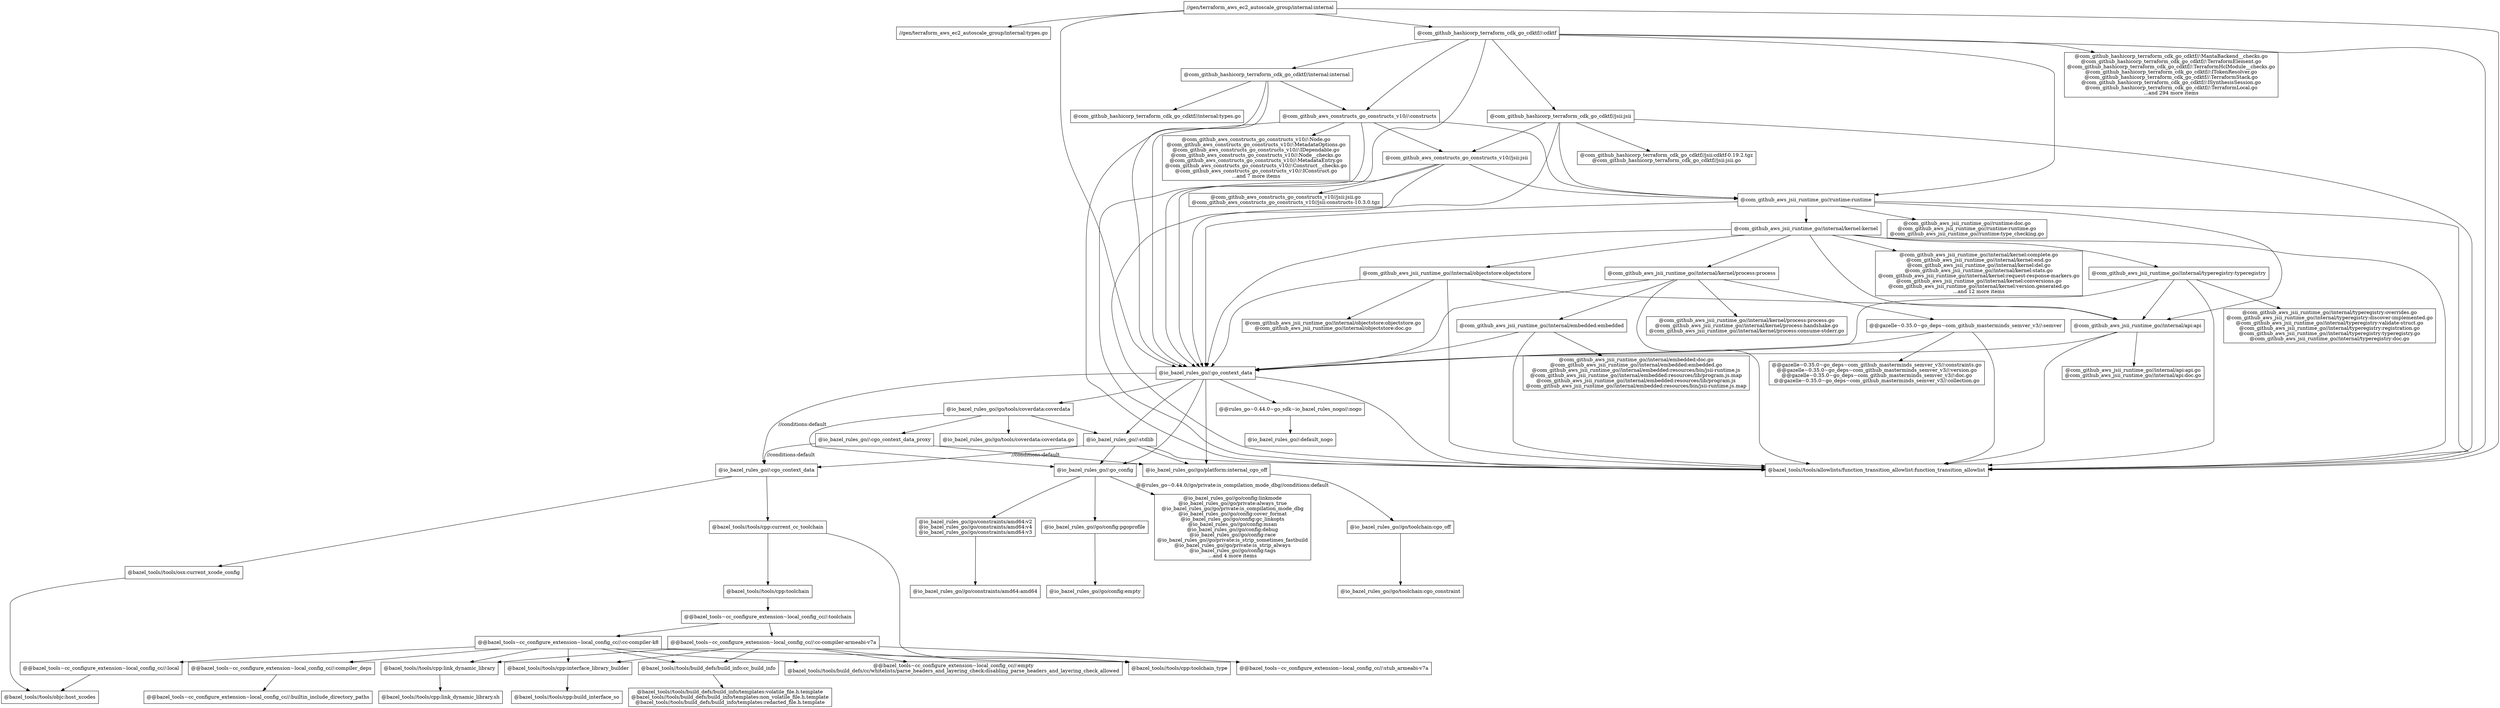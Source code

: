 digraph mygraph {
  node [shape=box];
  "//gen/terraform_aws_ec2_autoscale_group/internal:internal"
  "//gen/terraform_aws_ec2_autoscale_group/internal:internal" -> "//gen/terraform_aws_ec2_autoscale_group/internal:types.go"
  "//gen/terraform_aws_ec2_autoscale_group/internal:internal" -> "@com_github_hashicorp_terraform_cdk_go_cdktf//:cdktf"
  "//gen/terraform_aws_ec2_autoscale_group/internal:internal" -> "@io_bazel_rules_go//:go_context_data"
  "//gen/terraform_aws_ec2_autoscale_group/internal:internal" -> "@bazel_tools//tools/allowlists/function_transition_allowlist:function_transition_allowlist"
  "//gen/terraform_aws_ec2_autoscale_group/internal:types.go"
  "@com_github_hashicorp_terraform_cdk_go_cdktf//:cdktf"
  "@com_github_hashicorp_terraform_cdk_go_cdktf//:cdktf" -> "@com_github_hashicorp_terraform_cdk_go_cdktf//:MantaBackend__checks.go\n@com_github_hashicorp_terraform_cdk_go_cdktf//:TerraformElement.go\n@com_github_hashicorp_terraform_cdk_go_cdktf//:TerraformHclModule__checks.go\n@com_github_hashicorp_terraform_cdk_go_cdktf//:ITokenResolver.go\n@com_github_hashicorp_terraform_cdk_go_cdktf//:TerraformStack.go\n@com_github_hashicorp_terraform_cdk_go_cdktf//:ISynthesisSession.go\n@com_github_hashicorp_terraform_cdk_go_cdktf//:TerraformLocal.go\n...and 294 more items"
  "@com_github_hashicorp_terraform_cdk_go_cdktf//:cdktf" -> "@com_github_aws_constructs_go_constructs_v10//:constructs"
  "@com_github_hashicorp_terraform_cdk_go_cdktf//:cdktf" -> "@io_bazel_rules_go//:go_context_data"
  "@com_github_hashicorp_terraform_cdk_go_cdktf//:cdktf" -> "@bazel_tools//tools/allowlists/function_transition_allowlist:function_transition_allowlist"
  "@com_github_hashicorp_terraform_cdk_go_cdktf//:cdktf" -> "@com_github_aws_jsii_runtime_go//runtime:runtime"
  "@com_github_hashicorp_terraform_cdk_go_cdktf//:cdktf" -> "@com_github_hashicorp_terraform_cdk_go_cdktf//internal:internal"
  "@com_github_hashicorp_terraform_cdk_go_cdktf//:cdktf" -> "@com_github_hashicorp_terraform_cdk_go_cdktf//jsii:jsii"
  "@com_github_hashicorp_terraform_cdk_go_cdktf//jsii:jsii"
  "@com_github_hashicorp_terraform_cdk_go_cdktf//jsii:jsii" -> "@com_github_hashicorp_terraform_cdk_go_cdktf//jsii:cdktf-0.19.2.tgz\n@com_github_hashicorp_terraform_cdk_go_cdktf//jsii:jsii.go"
  "@com_github_hashicorp_terraform_cdk_go_cdktf//jsii:jsii" -> "@com_github_aws_constructs_go_constructs_v10//jsii:jsii"
  "@com_github_hashicorp_terraform_cdk_go_cdktf//jsii:jsii" -> "@bazel_tools//tools/allowlists/function_transition_allowlist:function_transition_allowlist"
  "@com_github_hashicorp_terraform_cdk_go_cdktf//jsii:jsii" -> "@io_bazel_rules_go//:go_context_data"
  "@com_github_hashicorp_terraform_cdk_go_cdktf//jsii:jsii" -> "@com_github_aws_jsii_runtime_go//runtime:runtime"
  "@com_github_hashicorp_terraform_cdk_go_cdktf//jsii:cdktf-0.19.2.tgz\n@com_github_hashicorp_terraform_cdk_go_cdktf//jsii:jsii.go"
  "@com_github_hashicorp_terraform_cdk_go_cdktf//:MantaBackend__checks.go\n@com_github_hashicorp_terraform_cdk_go_cdktf//:TerraformElement.go\n@com_github_hashicorp_terraform_cdk_go_cdktf//:TerraformHclModule__checks.go\n@com_github_hashicorp_terraform_cdk_go_cdktf//:ITokenResolver.go\n@com_github_hashicorp_terraform_cdk_go_cdktf//:TerraformStack.go\n@com_github_hashicorp_terraform_cdk_go_cdktf//:ISynthesisSession.go\n@com_github_hashicorp_terraform_cdk_go_cdktf//:TerraformLocal.go\n...and 294 more items"
  "@com_github_hashicorp_terraform_cdk_go_cdktf//internal:internal"
  "@com_github_hashicorp_terraform_cdk_go_cdktf//internal:internal" -> "@com_github_hashicorp_terraform_cdk_go_cdktf//internal:types.go"
  "@com_github_hashicorp_terraform_cdk_go_cdktf//internal:internal" -> "@bazel_tools//tools/allowlists/function_transition_allowlist:function_transition_allowlist"
  "@com_github_hashicorp_terraform_cdk_go_cdktf//internal:internal" -> "@io_bazel_rules_go//:go_context_data"
  "@com_github_hashicorp_terraform_cdk_go_cdktf//internal:internal" -> "@com_github_aws_constructs_go_constructs_v10//:constructs"
  "@com_github_aws_constructs_go_constructs_v10//:constructs"
  "@com_github_aws_constructs_go_constructs_v10//:constructs" -> "@com_github_aws_constructs_go_constructs_v10//:Node.go\n@com_github_aws_constructs_go_constructs_v10//:MetadataOptions.go\n@com_github_aws_constructs_go_constructs_v10//:IDependable.go\n@com_github_aws_constructs_go_constructs_v10//:Node__checks.go\n@com_github_aws_constructs_go_constructs_v10//:MetadataEntry.go\n@com_github_aws_constructs_go_constructs_v10//:Construct__checks.go\n@com_github_aws_constructs_go_constructs_v10//:IConstruct.go\n...and 7 more items"
  "@com_github_aws_constructs_go_constructs_v10//:constructs" -> "@io_bazel_rules_go//:go_context_data"
  "@com_github_aws_constructs_go_constructs_v10//:constructs" -> "@com_github_aws_constructs_go_constructs_v10//jsii:jsii"
  "@com_github_aws_constructs_go_constructs_v10//:constructs" -> "@com_github_aws_jsii_runtime_go//runtime:runtime"
  "@com_github_aws_constructs_go_constructs_v10//:constructs" -> "@bazel_tools//tools/allowlists/function_transition_allowlist:function_transition_allowlist"
  "@com_github_aws_constructs_go_constructs_v10//jsii:jsii"
  "@com_github_aws_constructs_go_constructs_v10//jsii:jsii" -> "@com_github_aws_constructs_go_constructs_v10//jsii:jsii.go\n@com_github_aws_constructs_go_constructs_v10//jsii:constructs-10.3.0.tgz"
  "@com_github_aws_constructs_go_constructs_v10//jsii:jsii" -> "@bazel_tools//tools/allowlists/function_transition_allowlist:function_transition_allowlist"
  "@com_github_aws_constructs_go_constructs_v10//jsii:jsii" -> "@io_bazel_rules_go//:go_context_data"
  "@com_github_aws_constructs_go_constructs_v10//jsii:jsii" -> "@com_github_aws_jsii_runtime_go//runtime:runtime"
  "@com_github_aws_jsii_runtime_go//runtime:runtime"
  "@com_github_aws_jsii_runtime_go//runtime:runtime" -> "@com_github_aws_jsii_runtime_go//runtime:doc.go\n@com_github_aws_jsii_runtime_go//runtime:runtime.go\n@com_github_aws_jsii_runtime_go//runtime:type_checking.go"
  "@com_github_aws_jsii_runtime_go//runtime:runtime" -> "@bazel_tools//tools/allowlists/function_transition_allowlist:function_transition_allowlist"
  "@com_github_aws_jsii_runtime_go//runtime:runtime" -> "@io_bazel_rules_go//:go_context_data"
  "@com_github_aws_jsii_runtime_go//runtime:runtime" -> "@com_github_aws_jsii_runtime_go//internal/kernel:kernel"
  "@com_github_aws_jsii_runtime_go//runtime:runtime" -> "@com_github_aws_jsii_runtime_go//internal/api:api"
  "@com_github_aws_jsii_runtime_go//internal/kernel:kernel"
  "@com_github_aws_jsii_runtime_go//internal/kernel:kernel" -> "@com_github_aws_jsii_runtime_go//internal/kernel:complete.go\n@com_github_aws_jsii_runtime_go//internal/kernel:end.go\n@com_github_aws_jsii_runtime_go//internal/kernel:del.go\n@com_github_aws_jsii_runtime_go//internal/kernel:stats.go\n@com_github_aws_jsii_runtime_go//internal/kernel:request-response-markers.go\n@com_github_aws_jsii_runtime_go//internal/kernel:conversions.go\n@com_github_aws_jsii_runtime_go//internal/kernel:version.generated.go\n...and 12 more items"
  "@com_github_aws_jsii_runtime_go//internal/kernel:kernel" -> "@bazel_tools//tools/allowlists/function_transition_allowlist:function_transition_allowlist"
  "@com_github_aws_jsii_runtime_go//internal/kernel:kernel" -> "@io_bazel_rules_go//:go_context_data"
  "@com_github_aws_jsii_runtime_go//internal/kernel:kernel" -> "@com_github_aws_jsii_runtime_go//internal/typeregistry:typeregistry"
  "@com_github_aws_jsii_runtime_go//internal/kernel:kernel" -> "@com_github_aws_jsii_runtime_go//internal/api:api"
  "@com_github_aws_jsii_runtime_go//internal/kernel:kernel" -> "@com_github_aws_jsii_runtime_go//internal/kernel/process:process"
  "@com_github_aws_jsii_runtime_go//internal/kernel:kernel" -> "@com_github_aws_jsii_runtime_go//internal/objectstore:objectstore"
  "@com_github_aws_jsii_runtime_go//internal/objectstore:objectstore"
  "@com_github_aws_jsii_runtime_go//internal/objectstore:objectstore" -> "@com_github_aws_jsii_runtime_go//internal/objectstore:objectstore.go\n@com_github_aws_jsii_runtime_go//internal/objectstore:doc.go"
  "@com_github_aws_jsii_runtime_go//internal/objectstore:objectstore" -> "@com_github_aws_jsii_runtime_go//internal/api:api"
  "@com_github_aws_jsii_runtime_go//internal/objectstore:objectstore" -> "@bazel_tools//tools/allowlists/function_transition_allowlist:function_transition_allowlist"
  "@com_github_aws_jsii_runtime_go//internal/objectstore:objectstore" -> "@io_bazel_rules_go//:go_context_data"
  "@com_github_aws_jsii_runtime_go//internal/objectstore:objectstore.go\n@com_github_aws_jsii_runtime_go//internal/objectstore:doc.go"
  "@com_github_aws_jsii_runtime_go//internal/kernel/process:process"
  "@com_github_aws_jsii_runtime_go//internal/kernel/process:process" -> "@com_github_aws_jsii_runtime_go//internal/kernel/process:process.go\n@com_github_aws_jsii_runtime_go//internal/kernel/process:handshake.go\n@com_github_aws_jsii_runtime_go//internal/kernel/process:consume-stderr.go"
  "@com_github_aws_jsii_runtime_go//internal/kernel/process:process" -> "@bazel_tools//tools/allowlists/function_transition_allowlist:function_transition_allowlist"
  "@com_github_aws_jsii_runtime_go//internal/kernel/process:process" -> "@io_bazel_rules_go//:go_context_data"
  "@com_github_aws_jsii_runtime_go//internal/kernel/process:process" -> "@@gazelle~0.35.0~go_deps~com_github_masterminds_semver_v3//:semver"
  "@com_github_aws_jsii_runtime_go//internal/kernel/process:process" -> "@com_github_aws_jsii_runtime_go//internal/embedded:embedded"
  "@com_github_aws_jsii_runtime_go//internal/embedded:embedded"
  "@com_github_aws_jsii_runtime_go//internal/embedded:embedded" -> "@com_github_aws_jsii_runtime_go//internal/embedded:doc.go\n@com_github_aws_jsii_runtime_go//internal/embedded:embedded.go\n@com_github_aws_jsii_runtime_go//internal/embedded:resources/bin/jsii-runtime.js\n@com_github_aws_jsii_runtime_go//internal/embedded:resources/lib/program.js.map\n@com_github_aws_jsii_runtime_go//internal/embedded:resources/lib/program.js\n@com_github_aws_jsii_runtime_go//internal/embedded:resources/bin/jsii-runtime.js.map"
  "@com_github_aws_jsii_runtime_go//internal/embedded:embedded" -> "@bazel_tools//tools/allowlists/function_transition_allowlist:function_transition_allowlist"
  "@com_github_aws_jsii_runtime_go//internal/embedded:embedded" -> "@io_bazel_rules_go//:go_context_data"
  "@com_github_aws_jsii_runtime_go//internal/embedded:doc.go\n@com_github_aws_jsii_runtime_go//internal/embedded:embedded.go\n@com_github_aws_jsii_runtime_go//internal/embedded:resources/bin/jsii-runtime.js\n@com_github_aws_jsii_runtime_go//internal/embedded:resources/lib/program.js.map\n@com_github_aws_jsii_runtime_go//internal/embedded:resources/lib/program.js\n@com_github_aws_jsii_runtime_go//internal/embedded:resources/bin/jsii-runtime.js.map"
  "@@gazelle~0.35.0~go_deps~com_github_masterminds_semver_v3//:semver"
  "@@gazelle~0.35.0~go_deps~com_github_masterminds_semver_v3//:semver" -> "@@gazelle~0.35.0~go_deps~com_github_masterminds_semver_v3//:constraints.go\n@@gazelle~0.35.0~go_deps~com_github_masterminds_semver_v3//:version.go\n@@gazelle~0.35.0~go_deps~com_github_masterminds_semver_v3//:doc.go\n@@gazelle~0.35.0~go_deps~com_github_masterminds_semver_v3//:collection.go"
  "@@gazelle~0.35.0~go_deps~com_github_masterminds_semver_v3//:semver" -> "@io_bazel_rules_go//:go_context_data"
  "@@gazelle~0.35.0~go_deps~com_github_masterminds_semver_v3//:semver" -> "@bazel_tools//tools/allowlists/function_transition_allowlist:function_transition_allowlist"
  "@@gazelle~0.35.0~go_deps~com_github_masterminds_semver_v3//:constraints.go\n@@gazelle~0.35.0~go_deps~com_github_masterminds_semver_v3//:version.go\n@@gazelle~0.35.0~go_deps~com_github_masterminds_semver_v3//:doc.go\n@@gazelle~0.35.0~go_deps~com_github_masterminds_semver_v3//:collection.go"
  "@com_github_aws_jsii_runtime_go//internal/kernel/process:process.go\n@com_github_aws_jsii_runtime_go//internal/kernel/process:handshake.go\n@com_github_aws_jsii_runtime_go//internal/kernel/process:consume-stderr.go"
  "@com_github_aws_jsii_runtime_go//internal/typeregistry:typeregistry"
  "@com_github_aws_jsii_runtime_go//internal/typeregistry:typeregistry" -> "@com_github_aws_jsii_runtime_go//internal/typeregistry:overrides.go\n@com_github_aws_jsii_runtime_go//internal/typeregistry:discover-implemented.go\n@com_github_aws_jsii_runtime_go//internal/typeregistry:validate-struct.go\n@com_github_aws_jsii_runtime_go//internal/typeregistry:registration.go\n@com_github_aws_jsii_runtime_go//internal/typeregistry:typeregistry.go\n@com_github_aws_jsii_runtime_go//internal/typeregistry:doc.go"
  "@com_github_aws_jsii_runtime_go//internal/typeregistry:typeregistry" -> "@bazel_tools//tools/allowlists/function_transition_allowlist:function_transition_allowlist"
  "@com_github_aws_jsii_runtime_go//internal/typeregistry:typeregistry" -> "@io_bazel_rules_go//:go_context_data"
  "@com_github_aws_jsii_runtime_go//internal/typeregistry:typeregistry" -> "@com_github_aws_jsii_runtime_go//internal/api:api"
  "@com_github_aws_jsii_runtime_go//internal/api:api"
  "@com_github_aws_jsii_runtime_go//internal/api:api" -> "@com_github_aws_jsii_runtime_go//internal/api:api.go\n@com_github_aws_jsii_runtime_go//internal/api:doc.go"
  "@com_github_aws_jsii_runtime_go//internal/api:api" -> "@bazel_tools//tools/allowlists/function_transition_allowlist:function_transition_allowlist"
  "@com_github_aws_jsii_runtime_go//internal/api:api" -> "@io_bazel_rules_go//:go_context_data"
  "@com_github_aws_jsii_runtime_go//internal/api:api.go\n@com_github_aws_jsii_runtime_go//internal/api:doc.go"
  "@com_github_aws_jsii_runtime_go//internal/typeregistry:overrides.go\n@com_github_aws_jsii_runtime_go//internal/typeregistry:discover-implemented.go\n@com_github_aws_jsii_runtime_go//internal/typeregistry:validate-struct.go\n@com_github_aws_jsii_runtime_go//internal/typeregistry:registration.go\n@com_github_aws_jsii_runtime_go//internal/typeregistry:typeregistry.go\n@com_github_aws_jsii_runtime_go//internal/typeregistry:doc.go"
  "@com_github_aws_jsii_runtime_go//internal/kernel:complete.go\n@com_github_aws_jsii_runtime_go//internal/kernel:end.go\n@com_github_aws_jsii_runtime_go//internal/kernel:del.go\n@com_github_aws_jsii_runtime_go//internal/kernel:stats.go\n@com_github_aws_jsii_runtime_go//internal/kernel:request-response-markers.go\n@com_github_aws_jsii_runtime_go//internal/kernel:conversions.go\n@com_github_aws_jsii_runtime_go//internal/kernel:version.generated.go\n...and 12 more items"
  "@com_github_aws_jsii_runtime_go//runtime:doc.go\n@com_github_aws_jsii_runtime_go//runtime:runtime.go\n@com_github_aws_jsii_runtime_go//runtime:type_checking.go"
  "@com_github_aws_constructs_go_constructs_v10//jsii:jsii.go\n@com_github_aws_constructs_go_constructs_v10//jsii:constructs-10.3.0.tgz"
  "@com_github_aws_constructs_go_constructs_v10//:Node.go\n@com_github_aws_constructs_go_constructs_v10//:MetadataOptions.go\n@com_github_aws_constructs_go_constructs_v10//:IDependable.go\n@com_github_aws_constructs_go_constructs_v10//:Node__checks.go\n@com_github_aws_constructs_go_constructs_v10//:MetadataEntry.go\n@com_github_aws_constructs_go_constructs_v10//:Construct__checks.go\n@com_github_aws_constructs_go_constructs_v10//:IConstruct.go\n...and 7 more items"
  "@io_bazel_rules_go//:go_context_data"
  "@io_bazel_rules_go//:go_context_data" -> "@io_bazel_rules_go//go/platform:internal_cgo_off"
  "@io_bazel_rules_go//:go_context_data" -> "@io_bazel_rules_go//:cgo_context_data"
  [label="//conditions:default"];
  "@io_bazel_rules_go//:go_context_data" -> "@io_bazel_rules_go//:go_config"
  "@io_bazel_rules_go//:go_context_data" -> "@@rules_go~0.44.0~go_sdk~io_bazel_rules_nogo//:nogo"
  "@io_bazel_rules_go//:go_context_data" -> "@io_bazel_rules_go//:stdlib"
  "@io_bazel_rules_go//:go_context_data" -> "@io_bazel_rules_go//go/tools/coverdata:coverdata"
  "@io_bazel_rules_go//:go_context_data" -> "@bazel_tools//tools/allowlists/function_transition_allowlist:function_transition_allowlist"
  "@io_bazel_rules_go//go/tools/coverdata:coverdata"
  "@io_bazel_rules_go//go/tools/coverdata:coverdata" -> "@io_bazel_rules_go//go/tools/coverdata:coverdata.go"
  "@io_bazel_rules_go//go/tools/coverdata:coverdata" -> "@io_bazel_rules_go//:stdlib"
  "@io_bazel_rules_go//go/tools/coverdata:coverdata" -> "@io_bazel_rules_go//:cgo_context_data_proxy"
  "@io_bazel_rules_go//go/tools/coverdata:coverdata" -> "@io_bazel_rules_go//:go_config"
  "@io_bazel_rules_go//:cgo_context_data_proxy"
  "@io_bazel_rules_go//:cgo_context_data_proxy" -> "@io_bazel_rules_go//:cgo_context_data"
  [label="//conditions:default"];
  "@io_bazel_rules_go//:cgo_context_data_proxy" -> "@io_bazel_rules_go//go/platform:internal_cgo_off"
  "@io_bazel_rules_go//go/tools/coverdata:coverdata.go"
  "@io_bazel_rules_go//:stdlib"
  "@io_bazel_rules_go//:stdlib" -> "@io_bazel_rules_go//:cgo_context_data"
  [label="//conditions:default"];
  "@io_bazel_rules_go//:stdlib" -> "@io_bazel_rules_go//:go_config"
  "@io_bazel_rules_go//:stdlib" -> "@bazel_tools//tools/allowlists/function_transition_allowlist:function_transition_allowlist"
  "@io_bazel_rules_go//:stdlib" -> "@io_bazel_rules_go//go/platform:internal_cgo_off"
  "@@rules_go~0.44.0~go_sdk~io_bazel_rules_nogo//:nogo"
  "@@rules_go~0.44.0~go_sdk~io_bazel_rules_nogo//:nogo" -> "@io_bazel_rules_go//:default_nogo"
  "@io_bazel_rules_go//:default_nogo"
  "@io_bazel_rules_go//:go_config"
  "@io_bazel_rules_go//:go_config" -> "@io_bazel_rules_go//go/config:pgoprofile"
  "@io_bazel_rules_go//:go_config" -> "@io_bazel_rules_go//go/config:linkmode\n@io_bazel_rules_go//go/private:always_true\n@io_bazel_rules_go//go/private:is_compilation_mode_dbg\n@io_bazel_rules_go//go/config:cover_format\n@io_bazel_rules_go//go/config:gc_linkopts\n@io_bazel_rules_go//go/config:msan\n@io_bazel_rules_go//go/config:debug\n@io_bazel_rules_go//go/config:race\n@io_bazel_rules_go//go/private:is_strip_sometimes_fastbuild\n@io_bazel_rules_go//go/private:is_strip_always\n@io_bazel_rules_go//go/config:tags\n...and 4 more items"
  [label="@@rules_go~0.44.0//go/private:is_compilation_mode_dbg//conditions:default"];
  "@io_bazel_rules_go//:go_config" -> "@io_bazel_rules_go//go/constraints/amd64:v2\n@io_bazel_rules_go//go/constraints/amd64:v4\n@io_bazel_rules_go//go/constraints/amd64:v3"
  "@io_bazel_rules_go//go/constraints/amd64:v2\n@io_bazel_rules_go//go/constraints/amd64:v4\n@io_bazel_rules_go//go/constraints/amd64:v3"
  "@io_bazel_rules_go//go/constraints/amd64:v2\n@io_bazel_rules_go//go/constraints/amd64:v4\n@io_bazel_rules_go//go/constraints/amd64:v3" -> "@io_bazel_rules_go//go/constraints/amd64:amd64"
  "@io_bazel_rules_go//go/constraints/amd64:amd64"
  "@io_bazel_rules_go//go/config:linkmode\n@io_bazel_rules_go//go/private:always_true\n@io_bazel_rules_go//go/private:is_compilation_mode_dbg\n@io_bazel_rules_go//go/config:cover_format\n@io_bazel_rules_go//go/config:gc_linkopts\n@io_bazel_rules_go//go/config:msan\n@io_bazel_rules_go//go/config:debug\n@io_bazel_rules_go//go/config:race\n@io_bazel_rules_go//go/private:is_strip_sometimes_fastbuild\n@io_bazel_rules_go//go/private:is_strip_always\n@io_bazel_rules_go//go/config:tags\n...and 4 more items"
  "@io_bazel_rules_go//go/config:pgoprofile"
  "@io_bazel_rules_go//go/config:pgoprofile" -> "@io_bazel_rules_go//go/config:empty"
  "@io_bazel_rules_go//go/config:empty"
  "@io_bazel_rules_go//:cgo_context_data"
  "@io_bazel_rules_go//:cgo_context_data" -> "@bazel_tools//tools/cpp:current_cc_toolchain"
  "@io_bazel_rules_go//:cgo_context_data" -> "@bazel_tools//tools/osx:current_xcode_config"
  "@bazel_tools//tools/osx:current_xcode_config"
  "@bazel_tools//tools/osx:current_xcode_config" -> "@bazel_tools//tools/objc:host_xcodes"
  "@bazel_tools//tools/cpp:current_cc_toolchain"
  "@bazel_tools//tools/cpp:current_cc_toolchain" -> "@bazel_tools//tools/cpp:toolchain"
  "@bazel_tools//tools/cpp:current_cc_toolchain" -> "@bazel_tools//tools/cpp:toolchain_type"
  "@bazel_tools//tools/cpp:toolchain"
  "@bazel_tools//tools/cpp:toolchain" -> "@@bazel_tools~cc_configure_extension~local_config_cc//:toolchain"
  "@@bazel_tools~cc_configure_extension~local_config_cc//:toolchain"
  "@@bazel_tools~cc_configure_extension~local_config_cc//:toolchain" -> "@@bazel_tools~cc_configure_extension~local_config_cc//:cc-compiler-k8"
  "@@bazel_tools~cc_configure_extension~local_config_cc//:toolchain" -> "@@bazel_tools~cc_configure_extension~local_config_cc//:cc-compiler-armeabi-v7a"
  "@@bazel_tools~cc_configure_extension~local_config_cc//:cc-compiler-armeabi-v7a"
  "@@bazel_tools~cc_configure_extension~local_config_cc//:cc-compiler-armeabi-v7a" -> "@@bazel_tools~cc_configure_extension~local_config_cc//:empty\n@bazel_tools//tools/build_defs/cc/whitelists/parse_headers_and_layering_check:disabling_parse_headers_and_layering_check_allowed"
  "@@bazel_tools~cc_configure_extension~local_config_cc//:cc-compiler-armeabi-v7a" -> "@@bazel_tools~cc_configure_extension~local_config_cc//:stub_armeabi-v7a"
  "@@bazel_tools~cc_configure_extension~local_config_cc//:cc-compiler-armeabi-v7a" -> "@bazel_tools//tools/build_defs/build_info:cc_build_info"
  "@@bazel_tools~cc_configure_extension~local_config_cc//:cc-compiler-armeabi-v7a" -> "@bazel_tools//tools/cpp:toolchain_type"
  "@@bazel_tools~cc_configure_extension~local_config_cc//:cc-compiler-armeabi-v7a" -> "@bazel_tools//tools/cpp:link_dynamic_library"
  "@@bazel_tools~cc_configure_extension~local_config_cc//:cc-compiler-armeabi-v7a" -> "@bazel_tools//tools/cpp:interface_library_builder"
  "@@bazel_tools~cc_configure_extension~local_config_cc//:stub_armeabi-v7a"
  "@@bazel_tools~cc_configure_extension~local_config_cc//:cc-compiler-k8"
  "@@bazel_tools~cc_configure_extension~local_config_cc//:cc-compiler-k8" -> "@@bazel_tools~cc_configure_extension~local_config_cc//:compiler_deps"
  "@@bazel_tools~cc_configure_extension~local_config_cc//:cc-compiler-k8" -> "@@bazel_tools~cc_configure_extension~local_config_cc//:empty\n@bazel_tools//tools/build_defs/cc/whitelists/parse_headers_and_layering_check:disabling_parse_headers_and_layering_check_allowed"
  "@@bazel_tools~cc_configure_extension~local_config_cc//:cc-compiler-k8" -> "@@bazel_tools~cc_configure_extension~local_config_cc//:local"
  "@@bazel_tools~cc_configure_extension~local_config_cc//:cc-compiler-k8" -> "@bazel_tools//tools/build_defs/build_info:cc_build_info"
  "@@bazel_tools~cc_configure_extension~local_config_cc//:cc-compiler-k8" -> "@bazel_tools//tools/cpp:toolchain_type"
  "@@bazel_tools~cc_configure_extension~local_config_cc//:cc-compiler-k8" -> "@bazel_tools//tools/cpp:link_dynamic_library"
  "@@bazel_tools~cc_configure_extension~local_config_cc//:cc-compiler-k8" -> "@bazel_tools//tools/cpp:interface_library_builder"
  "@bazel_tools//tools/cpp:interface_library_builder"
  "@bazel_tools//tools/cpp:interface_library_builder" -> "@bazel_tools//tools/cpp:build_interface_so"
  "@bazel_tools//tools/cpp:build_interface_so"
  "@bazel_tools//tools/cpp:link_dynamic_library"
  "@bazel_tools//tools/cpp:link_dynamic_library" -> "@bazel_tools//tools/cpp:link_dynamic_library.sh"
  "@bazel_tools//tools/cpp:link_dynamic_library.sh"
  "@bazel_tools//tools/cpp:toolchain_type"
  "@bazel_tools//tools/build_defs/build_info:cc_build_info"
  "@bazel_tools//tools/build_defs/build_info:cc_build_info" -> "@bazel_tools//tools/build_defs/build_info/templates:volatile_file.h.template\n@bazel_tools//tools/build_defs/build_info/templates:non_volatile_file.h.template\n@bazel_tools//tools/build_defs/build_info/templates:redacted_file.h.template"
  "@bazel_tools//tools/build_defs/build_info/templates:volatile_file.h.template\n@bazel_tools//tools/build_defs/build_info/templates:non_volatile_file.h.template\n@bazel_tools//tools/build_defs/build_info/templates:redacted_file.h.template"
  "@@bazel_tools~cc_configure_extension~local_config_cc//:local"
  "@@bazel_tools~cc_configure_extension~local_config_cc//:local" -> "@bazel_tools//tools/objc:host_xcodes"
  "@bazel_tools//tools/objc:host_xcodes"
  "@@bazel_tools~cc_configure_extension~local_config_cc//:empty\n@bazel_tools//tools/build_defs/cc/whitelists/parse_headers_and_layering_check:disabling_parse_headers_and_layering_check_allowed"
  "@@bazel_tools~cc_configure_extension~local_config_cc//:compiler_deps"
  "@@bazel_tools~cc_configure_extension~local_config_cc//:compiler_deps" -> "@@bazel_tools~cc_configure_extension~local_config_cc//:builtin_include_directory_paths"
  "@@bazel_tools~cc_configure_extension~local_config_cc//:builtin_include_directory_paths"
  "@io_bazel_rules_go//go/platform:internal_cgo_off"
  "@io_bazel_rules_go//go/platform:internal_cgo_off" -> "@io_bazel_rules_go//go/toolchain:cgo_off"
  "@io_bazel_rules_go//go/toolchain:cgo_off"
  "@io_bazel_rules_go//go/toolchain:cgo_off" -> "@io_bazel_rules_go//go/toolchain:cgo_constraint"
  "@io_bazel_rules_go//go/toolchain:cgo_constraint"
  "@bazel_tools//tools/allowlists/function_transition_allowlist:function_transition_allowlist"
  "@com_github_hashicorp_terraform_cdk_go_cdktf//internal:types.go"
}
